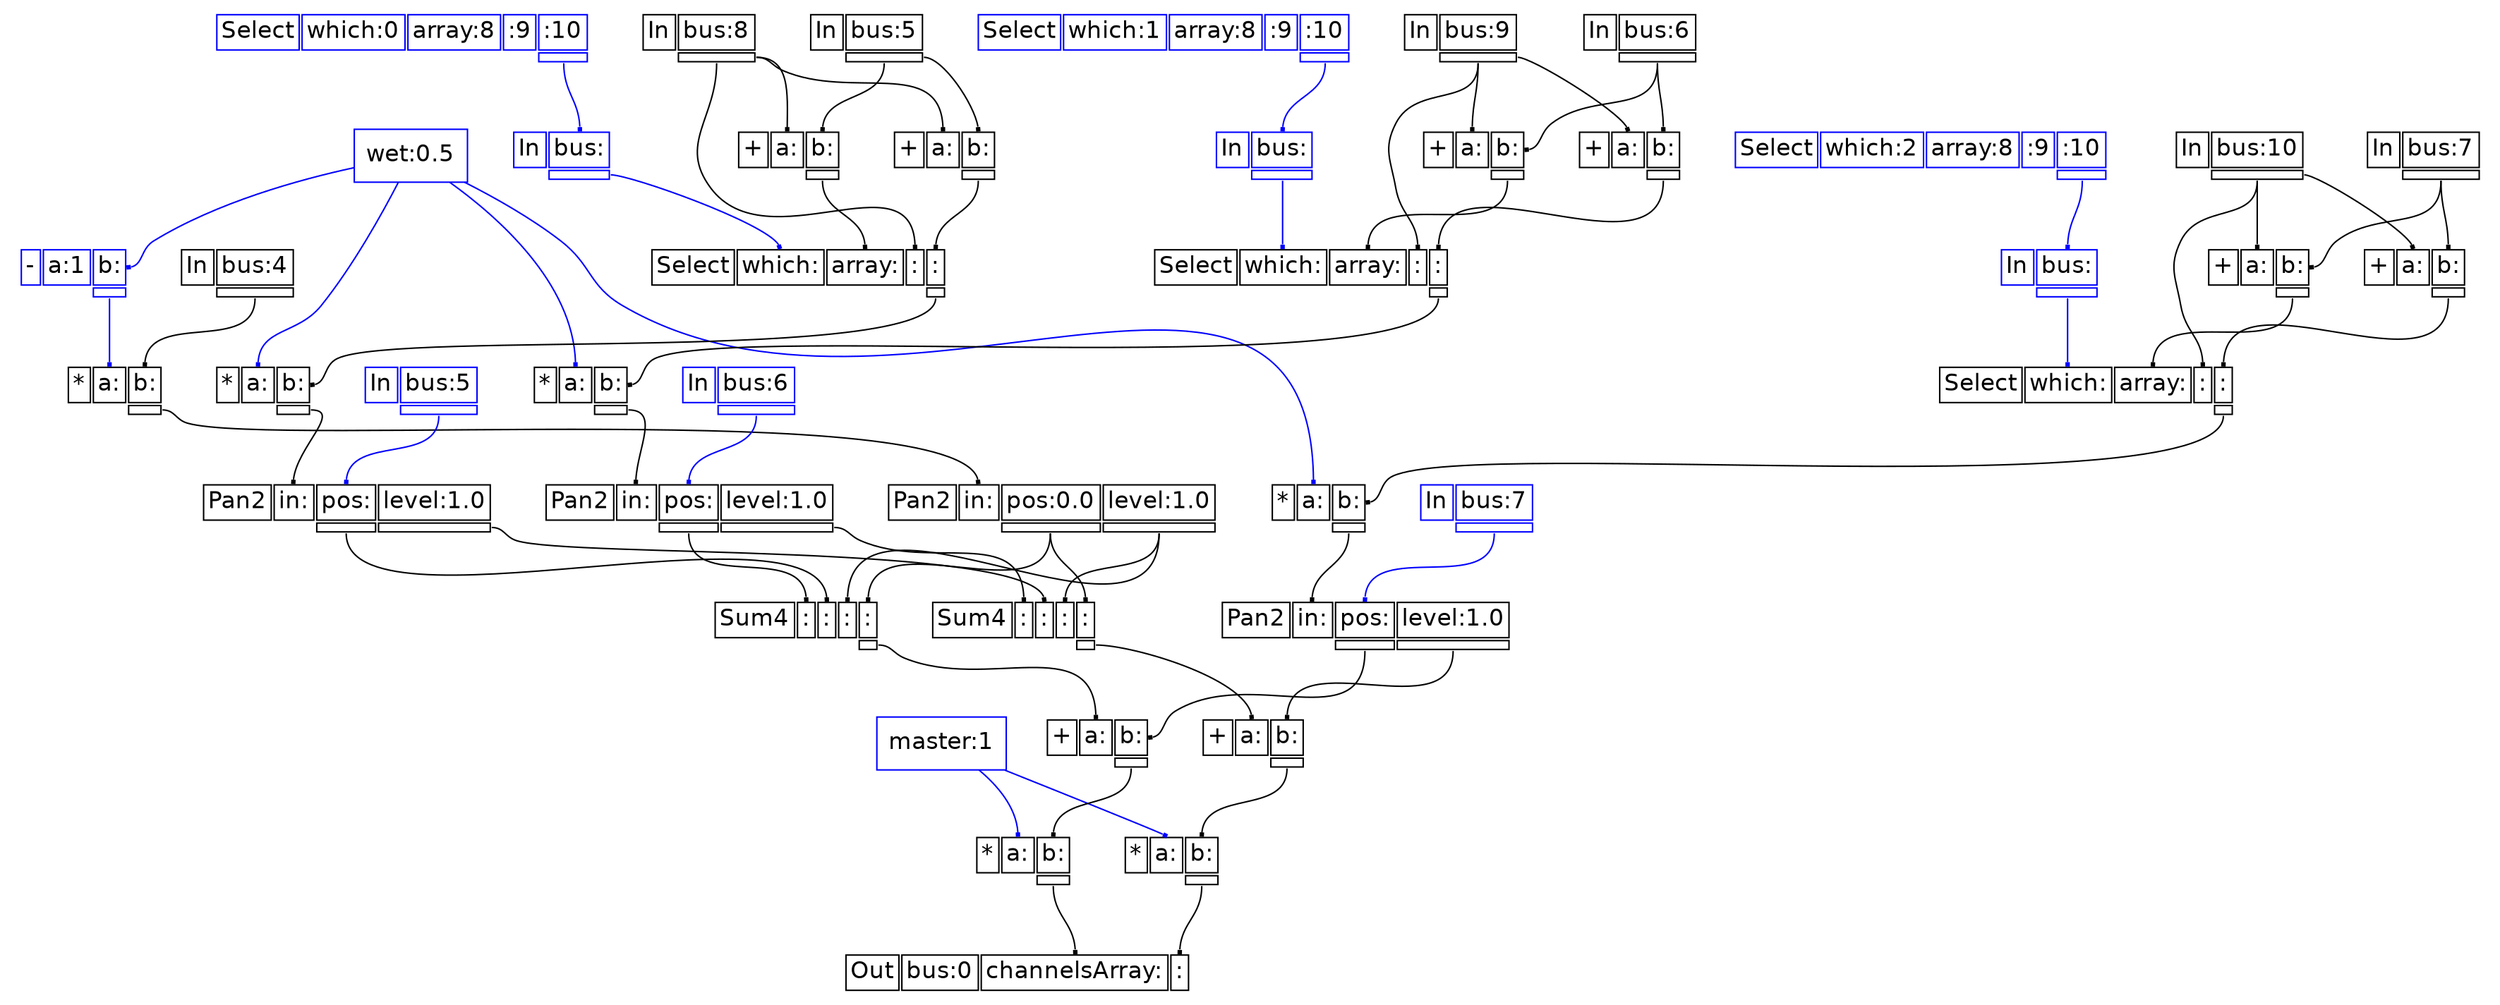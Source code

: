 digraph "mixer" {
graph [splines=true];
node [fontsize=16];
node [fontname=Helvetica];
edge [arrowhead=box,arrowsize=0.25];
k_0 [shape=rectangle,color=blue,label="master:1"];
k_1 [shape=rectangle,color=blue,label="wet:0.5"];
u_1 [shape=plaintext,color=blue,label=<<TABLE BORDER="0" CELLBORDER="1"><TR><TD>-</TD><TD PORT="i_0">a:1</TD><TD PORT="i_1">b:</TD></TR><TR><TD BORDER="0"></TD><TD BORDER="0"></TD><TD PORT="o_0"></TD></TR></TABLE>>];
u_2 [shape=plaintext,color=black,label=<<TABLE BORDER="0" CELLBORDER="1"><TR><TD>In</TD><TD PORT="i_0">bus:4</TD></TR><TR><TD BORDER="0"></TD><TD PORT="o_0"></TD></TR></TABLE>>];
u_3 [shape=plaintext,color=black,label=<<TABLE BORDER="0" CELLBORDER="1"><TR><TD>*</TD><TD PORT="i_0">a:</TD><TD PORT="i_1">b:</TD></TR><TR><TD BORDER="0"></TD><TD BORDER="0"></TD><TD PORT="o_0"></TD></TR></TABLE>>];
u_4 [shape=plaintext,color=black,label=<<TABLE BORDER="0" CELLBORDER="1"><TR><TD>Pan2</TD><TD PORT="i_0">in:</TD><TD PORT="i_1">pos:0.0</TD><TD PORT="i_2">level:1.0</TD></TR><TR><TD BORDER="0"></TD><TD BORDER="0"></TD><TD PORT="o_0"></TD><TD PORT="o_1"></TD></TR></TABLE>>];
u_5 [shape=plaintext,color=blue,label=<<TABLE BORDER="0" CELLBORDER="1"><TR><TD>In</TD><TD PORT="i_0">bus:5</TD></TR><TR><TD BORDER="0"></TD><TD PORT="o_0"></TD></TR></TABLE>>];
u_6 [shape=plaintext,color=black,label=<<TABLE BORDER="0" CELLBORDER="1"><TR><TD>In</TD><TD PORT="i_0">bus:8</TD></TR><TR><TD BORDER="0"></TD><TD PORT="o_0"></TD></TR></TABLE>>];
u_7 [shape=plaintext,color=black,label=<<TABLE BORDER="0" CELLBORDER="1"><TR><TD>In</TD><TD PORT="i_0">bus:5</TD></TR><TR><TD BORDER="0"></TD><TD PORT="o_0"></TD></TR></TABLE>>];
u_8 [shape=plaintext,color=black,label=<<TABLE BORDER="0" CELLBORDER="1"><TR><TD>+</TD><TD PORT="i_0">a:</TD><TD PORT="i_1">b:</TD></TR><TR><TD BORDER="0"></TD><TD BORDER="0"></TD><TD PORT="o_0"></TD></TR></TABLE>>];
u_9 [shape=plaintext,color=black,label=<<TABLE BORDER="0" CELLBORDER="1"><TR><TD>+</TD><TD PORT="i_0">a:</TD><TD PORT="i_1">b:</TD></TR><TR><TD BORDER="0"></TD><TD BORDER="0"></TD><TD PORT="o_0"></TD></TR></TABLE>>];
u_10 [shape=plaintext,color=blue,label=<<TABLE BORDER="0" CELLBORDER="1"><TR><TD>Select</TD><TD PORT="i_0">which:0</TD><TD PORT="i_1">array:8</TD><TD PORT="i_2">:9</TD><TD PORT="i_3">:10</TD></TR><TR><TD BORDER="0"></TD><TD BORDER="0"></TD><TD BORDER="0"></TD><TD BORDER="0"></TD><TD PORT="o_0"></TD></TR></TABLE>>];
u_11 [shape=plaintext,color=blue,label=<<TABLE BORDER="0" CELLBORDER="1"><TR><TD>In</TD><TD PORT="i_0">bus:</TD></TR><TR><TD BORDER="0"></TD><TD PORT="o_0"></TD></TR></TABLE>>];
u_12 [shape=plaintext,color=black,label=<<TABLE BORDER="0" CELLBORDER="1"><TR><TD>Select</TD><TD PORT="i_0">which:</TD><TD PORT="i_1">array:</TD><TD PORT="i_2">:</TD><TD PORT="i_3">:</TD></TR><TR><TD BORDER="0"></TD><TD BORDER="0"></TD><TD BORDER="0"></TD><TD BORDER="0"></TD><TD PORT="o_0"></TD></TR></TABLE>>];
u_13 [shape=plaintext,color=black,label=<<TABLE BORDER="0" CELLBORDER="1"><TR><TD>*</TD><TD PORT="i_0">a:</TD><TD PORT="i_1">b:</TD></TR><TR><TD BORDER="0"></TD><TD BORDER="0"></TD><TD PORT="o_0"></TD></TR></TABLE>>];
u_14 [shape=plaintext,color=black,label=<<TABLE BORDER="0" CELLBORDER="1"><TR><TD>Pan2</TD><TD PORT="i_0">in:</TD><TD PORT="i_1">pos:</TD><TD PORT="i_2">level:1.0</TD></TR><TR><TD BORDER="0"></TD><TD BORDER="0"></TD><TD PORT="o_0"></TD><TD PORT="o_1"></TD></TR></TABLE>>];
u_15 [shape=plaintext,color=blue,label=<<TABLE BORDER="0" CELLBORDER="1"><TR><TD>In</TD><TD PORT="i_0">bus:6</TD></TR><TR><TD BORDER="0"></TD><TD PORT="o_0"></TD></TR></TABLE>>];
u_16 [shape=plaintext,color=black,label=<<TABLE BORDER="0" CELLBORDER="1"><TR><TD>In</TD><TD PORT="i_0">bus:9</TD></TR><TR><TD BORDER="0"></TD><TD PORT="o_0"></TD></TR></TABLE>>];
u_17 [shape=plaintext,color=black,label=<<TABLE BORDER="0" CELLBORDER="1"><TR><TD>In</TD><TD PORT="i_0">bus:6</TD></TR><TR><TD BORDER="0"></TD><TD PORT="o_0"></TD></TR></TABLE>>];
u_18 [shape=plaintext,color=black,label=<<TABLE BORDER="0" CELLBORDER="1"><TR><TD>+</TD><TD PORT="i_0">a:</TD><TD PORT="i_1">b:</TD></TR><TR><TD BORDER="0"></TD><TD BORDER="0"></TD><TD PORT="o_0"></TD></TR></TABLE>>];
u_19 [shape=plaintext,color=black,label=<<TABLE BORDER="0" CELLBORDER="1"><TR><TD>+</TD><TD PORT="i_0">a:</TD><TD PORT="i_1">b:</TD></TR><TR><TD BORDER="0"></TD><TD BORDER="0"></TD><TD PORT="o_0"></TD></TR></TABLE>>];
u_20 [shape=plaintext,color=blue,label=<<TABLE BORDER="0" CELLBORDER="1"><TR><TD>Select</TD><TD PORT="i_0">which:1</TD><TD PORT="i_1">array:8</TD><TD PORT="i_2">:9</TD><TD PORT="i_3">:10</TD></TR><TR><TD BORDER="0"></TD><TD BORDER="0"></TD><TD BORDER="0"></TD><TD BORDER="0"></TD><TD PORT="o_0"></TD></TR></TABLE>>];
u_21 [shape=plaintext,color=blue,label=<<TABLE BORDER="0" CELLBORDER="1"><TR><TD>In</TD><TD PORT="i_0">bus:</TD></TR><TR><TD BORDER="0"></TD><TD PORT="o_0"></TD></TR></TABLE>>];
u_22 [shape=plaintext,color=black,label=<<TABLE BORDER="0" CELLBORDER="1"><TR><TD>Select</TD><TD PORT="i_0">which:</TD><TD PORT="i_1">array:</TD><TD PORT="i_2">:</TD><TD PORT="i_3">:</TD></TR><TR><TD BORDER="0"></TD><TD BORDER="0"></TD><TD BORDER="0"></TD><TD BORDER="0"></TD><TD PORT="o_0"></TD></TR></TABLE>>];
u_23 [shape=plaintext,color=black,label=<<TABLE BORDER="0" CELLBORDER="1"><TR><TD>*</TD><TD PORT="i_0">a:</TD><TD PORT="i_1">b:</TD></TR><TR><TD BORDER="0"></TD><TD BORDER="0"></TD><TD PORT="o_0"></TD></TR></TABLE>>];
u_24 [shape=plaintext,color=black,label=<<TABLE BORDER="0" CELLBORDER="1"><TR><TD>Pan2</TD><TD PORT="i_0">in:</TD><TD PORT="i_1">pos:</TD><TD PORT="i_2">level:1.0</TD></TR><TR><TD BORDER="0"></TD><TD BORDER="0"></TD><TD PORT="o_0"></TD><TD PORT="o_1"></TD></TR></TABLE>>];
u_25 [shape=plaintext,color=black,label=<<TABLE BORDER="0" CELLBORDER="1"><TR><TD>Sum4</TD><TD PORT="i_0">:</TD><TD PORT="i_1">:</TD><TD PORT="i_2">:</TD><TD PORT="i_3">:</TD></TR><TR><TD BORDER="0"></TD><TD BORDER="0"></TD><TD BORDER="0"></TD><TD BORDER="0"></TD><TD PORT="o_0"></TD></TR></TABLE>>];
u_26 [shape=plaintext,color=black,label=<<TABLE BORDER="0" CELLBORDER="1"><TR><TD>Sum4</TD><TD PORT="i_0">:</TD><TD PORT="i_1">:</TD><TD PORT="i_2">:</TD><TD PORT="i_3">:</TD></TR><TR><TD BORDER="0"></TD><TD BORDER="0"></TD><TD BORDER="0"></TD><TD BORDER="0"></TD><TD PORT="o_0"></TD></TR></TABLE>>];
u_27 [shape=plaintext,color=blue,label=<<TABLE BORDER="0" CELLBORDER="1"><TR><TD>In</TD><TD PORT="i_0">bus:7</TD></TR><TR><TD BORDER="0"></TD><TD PORT="o_0"></TD></TR></TABLE>>];
u_28 [shape=plaintext,color=black,label=<<TABLE BORDER="0" CELLBORDER="1"><TR><TD>In</TD><TD PORT="i_0">bus:10</TD></TR><TR><TD BORDER="0"></TD><TD PORT="o_0"></TD></TR></TABLE>>];
u_29 [shape=plaintext,color=black,label=<<TABLE BORDER="0" CELLBORDER="1"><TR><TD>In</TD><TD PORT="i_0">bus:7</TD></TR><TR><TD BORDER="0"></TD><TD PORT="o_0"></TD></TR></TABLE>>];
u_30 [shape=plaintext,color=black,label=<<TABLE BORDER="0" CELLBORDER="1"><TR><TD>+</TD><TD PORT="i_0">a:</TD><TD PORT="i_1">b:</TD></TR><TR><TD BORDER="0"></TD><TD BORDER="0"></TD><TD PORT="o_0"></TD></TR></TABLE>>];
u_31 [shape=plaintext,color=black,label=<<TABLE BORDER="0" CELLBORDER="1"><TR><TD>+</TD><TD PORT="i_0">a:</TD><TD PORT="i_1">b:</TD></TR><TR><TD BORDER="0"></TD><TD BORDER="0"></TD><TD PORT="o_0"></TD></TR></TABLE>>];
u_32 [shape=plaintext,color=blue,label=<<TABLE BORDER="0" CELLBORDER="1"><TR><TD>Select</TD><TD PORT="i_0">which:2</TD><TD PORT="i_1">array:8</TD><TD PORT="i_2">:9</TD><TD PORT="i_3">:10</TD></TR><TR><TD BORDER="0"></TD><TD BORDER="0"></TD><TD BORDER="0"></TD><TD BORDER="0"></TD><TD PORT="o_0"></TD></TR></TABLE>>];
u_33 [shape=plaintext,color=blue,label=<<TABLE BORDER="0" CELLBORDER="1"><TR><TD>In</TD><TD PORT="i_0">bus:</TD></TR><TR><TD BORDER="0"></TD><TD PORT="o_0"></TD></TR></TABLE>>];
u_34 [shape=plaintext,color=black,label=<<TABLE BORDER="0" CELLBORDER="1"><TR><TD>Select</TD><TD PORT="i_0">which:</TD><TD PORT="i_1">array:</TD><TD PORT="i_2">:</TD><TD PORT="i_3">:</TD></TR><TR><TD BORDER="0"></TD><TD BORDER="0"></TD><TD BORDER="0"></TD><TD BORDER="0"></TD><TD PORT="o_0"></TD></TR></TABLE>>];
u_35 [shape=plaintext,color=black,label=<<TABLE BORDER="0" CELLBORDER="1"><TR><TD>*</TD><TD PORT="i_0">a:</TD><TD PORT="i_1">b:</TD></TR><TR><TD BORDER="0"></TD><TD BORDER="0"></TD><TD PORT="o_0"></TD></TR></TABLE>>];
u_36 [shape=plaintext,color=black,label=<<TABLE BORDER="0" CELLBORDER="1"><TR><TD>Pan2</TD><TD PORT="i_0">in:</TD><TD PORT="i_1">pos:</TD><TD PORT="i_2">level:1.0</TD></TR><TR><TD BORDER="0"></TD><TD BORDER="0"></TD><TD PORT="o_0"></TD><TD PORT="o_1"></TD></TR></TABLE>>];
u_37 [shape=plaintext,color=black,label=<<TABLE BORDER="0" CELLBORDER="1"><TR><TD>+</TD><TD PORT="i_0">a:</TD><TD PORT="i_1">b:</TD></TR><TR><TD BORDER="0"></TD><TD BORDER="0"></TD><TD PORT="o_0"></TD></TR></TABLE>>];
u_38 [shape=plaintext,color=black,label=<<TABLE BORDER="0" CELLBORDER="1"><TR><TD>*</TD><TD PORT="i_0">a:</TD><TD PORT="i_1">b:</TD></TR><TR><TD BORDER="0"></TD><TD BORDER="0"></TD><TD PORT="o_0"></TD></TR></TABLE>>];
u_39 [shape=plaintext,color=black,label=<<TABLE BORDER="0" CELLBORDER="1"><TR><TD>+</TD><TD PORT="i_0">a:</TD><TD PORT="i_1">b:</TD></TR><TR><TD BORDER="0"></TD><TD BORDER="0"></TD><TD PORT="o_0"></TD></TR></TABLE>>];
u_40 [shape=plaintext,color=black,label=<<TABLE BORDER="0" CELLBORDER="1"><TR><TD>*</TD><TD PORT="i_0">a:</TD><TD PORT="i_1">b:</TD></TR><TR><TD BORDER="0"></TD><TD BORDER="0"></TD><TD PORT="o_0"></TD></TR></TABLE>>];
u_41 [shape=plaintext,color=black,label=<<TABLE BORDER="0" CELLBORDER="1"><TR><TD>Out</TD><TD PORT="i_0">bus:0</TD><TD PORT="i_1">channelsArray:</TD><TD PORT="i_2">:</TD></TR></TABLE>>];
k_1 -> u_1:i_1 [color=blue];
u_1:o_0 -> u_3:i_0 [color=blue];
u_2:o_0 -> u_3:i_1 [color=black];
u_3:o_0 -> u_4:i_0 [color=black];
u_6:o_0 -> u_8:i_0 [color=black];
u_7:o_0 -> u_8:i_1 [color=black];
u_6:o_0 -> u_9:i_0 [color=black];
u_7:o_0 -> u_9:i_1 [color=black];
u_10:o_0 -> u_11:i_0 [color=blue];
u_11:o_0 -> u_12:i_0 [color=blue];
u_8:o_0 -> u_12:i_1 [color=black];
u_6:o_0 -> u_12:i_2 [color=black];
u_9:o_0 -> u_12:i_3 [color=black];
k_1 -> u_13:i_0 [color=blue];
u_12:o_0 -> u_13:i_1 [color=black];
u_13:o_0 -> u_14:i_0 [color=black];
u_5:o_0 -> u_14:i_1 [color=blue];
u_16:o_0 -> u_18:i_0 [color=black];
u_17:o_0 -> u_18:i_1 [color=black];
u_16:o_0 -> u_19:i_0 [color=black];
u_17:o_0 -> u_19:i_1 [color=black];
u_20:o_0 -> u_21:i_0 [color=blue];
u_21:o_0 -> u_22:i_0 [color=blue];
u_18:o_0 -> u_22:i_1 [color=black];
u_16:o_0 -> u_22:i_2 [color=black];
u_19:o_0 -> u_22:i_3 [color=black];
k_1 -> u_23:i_0 [color=blue];
u_22:o_0 -> u_23:i_1 [color=black];
u_23:o_0 -> u_24:i_0 [color=black];
u_15:o_0 -> u_24:i_1 [color=blue];
u_24:o_0 -> u_25:i_0 [color=black];
u_14:o_0 -> u_25:i_1 [color=black];
u_4:o_1 -> u_25:i_2 [color=black];
u_4:o_0 -> u_25:i_3 [color=black];
u_24:o_1 -> u_26:i_0 [color=black];
u_14:o_1 -> u_26:i_1 [color=black];
u_4:o_1 -> u_26:i_2 [color=black];
u_4:o_0 -> u_26:i_3 [color=black];
u_28:o_0 -> u_30:i_0 [color=black];
u_29:o_0 -> u_30:i_1 [color=black];
u_28:o_0 -> u_31:i_0 [color=black];
u_29:o_0 -> u_31:i_1 [color=black];
u_32:o_0 -> u_33:i_0 [color=blue];
u_33:o_0 -> u_34:i_0 [color=blue];
u_30:o_0 -> u_34:i_1 [color=black];
u_28:o_0 -> u_34:i_2 [color=black];
u_31:o_0 -> u_34:i_3 [color=black];
k_1 -> u_35:i_0 [color=blue];
u_34:o_0 -> u_35:i_1 [color=black];
u_35:o_0 -> u_36:i_0 [color=black];
u_27:o_0 -> u_36:i_1 [color=blue];
u_25:o_0 -> u_37:i_0 [color=black];
u_36:o_0 -> u_37:i_1 [color=black];
k_0 -> u_38:i_0 [color=blue];
u_37:o_0 -> u_38:i_1 [color=black];
u_26:o_0 -> u_39:i_0 [color=black];
u_36:o_1 -> u_39:i_1 [color=black];
k_0 -> u_40:i_0 [color=blue];
u_39:o_0 -> u_40:i_1 [color=black];
u_38:o_0 -> u_41:i_1 [color=black];
u_40:o_0 -> u_41:i_2 [color=black];
}

